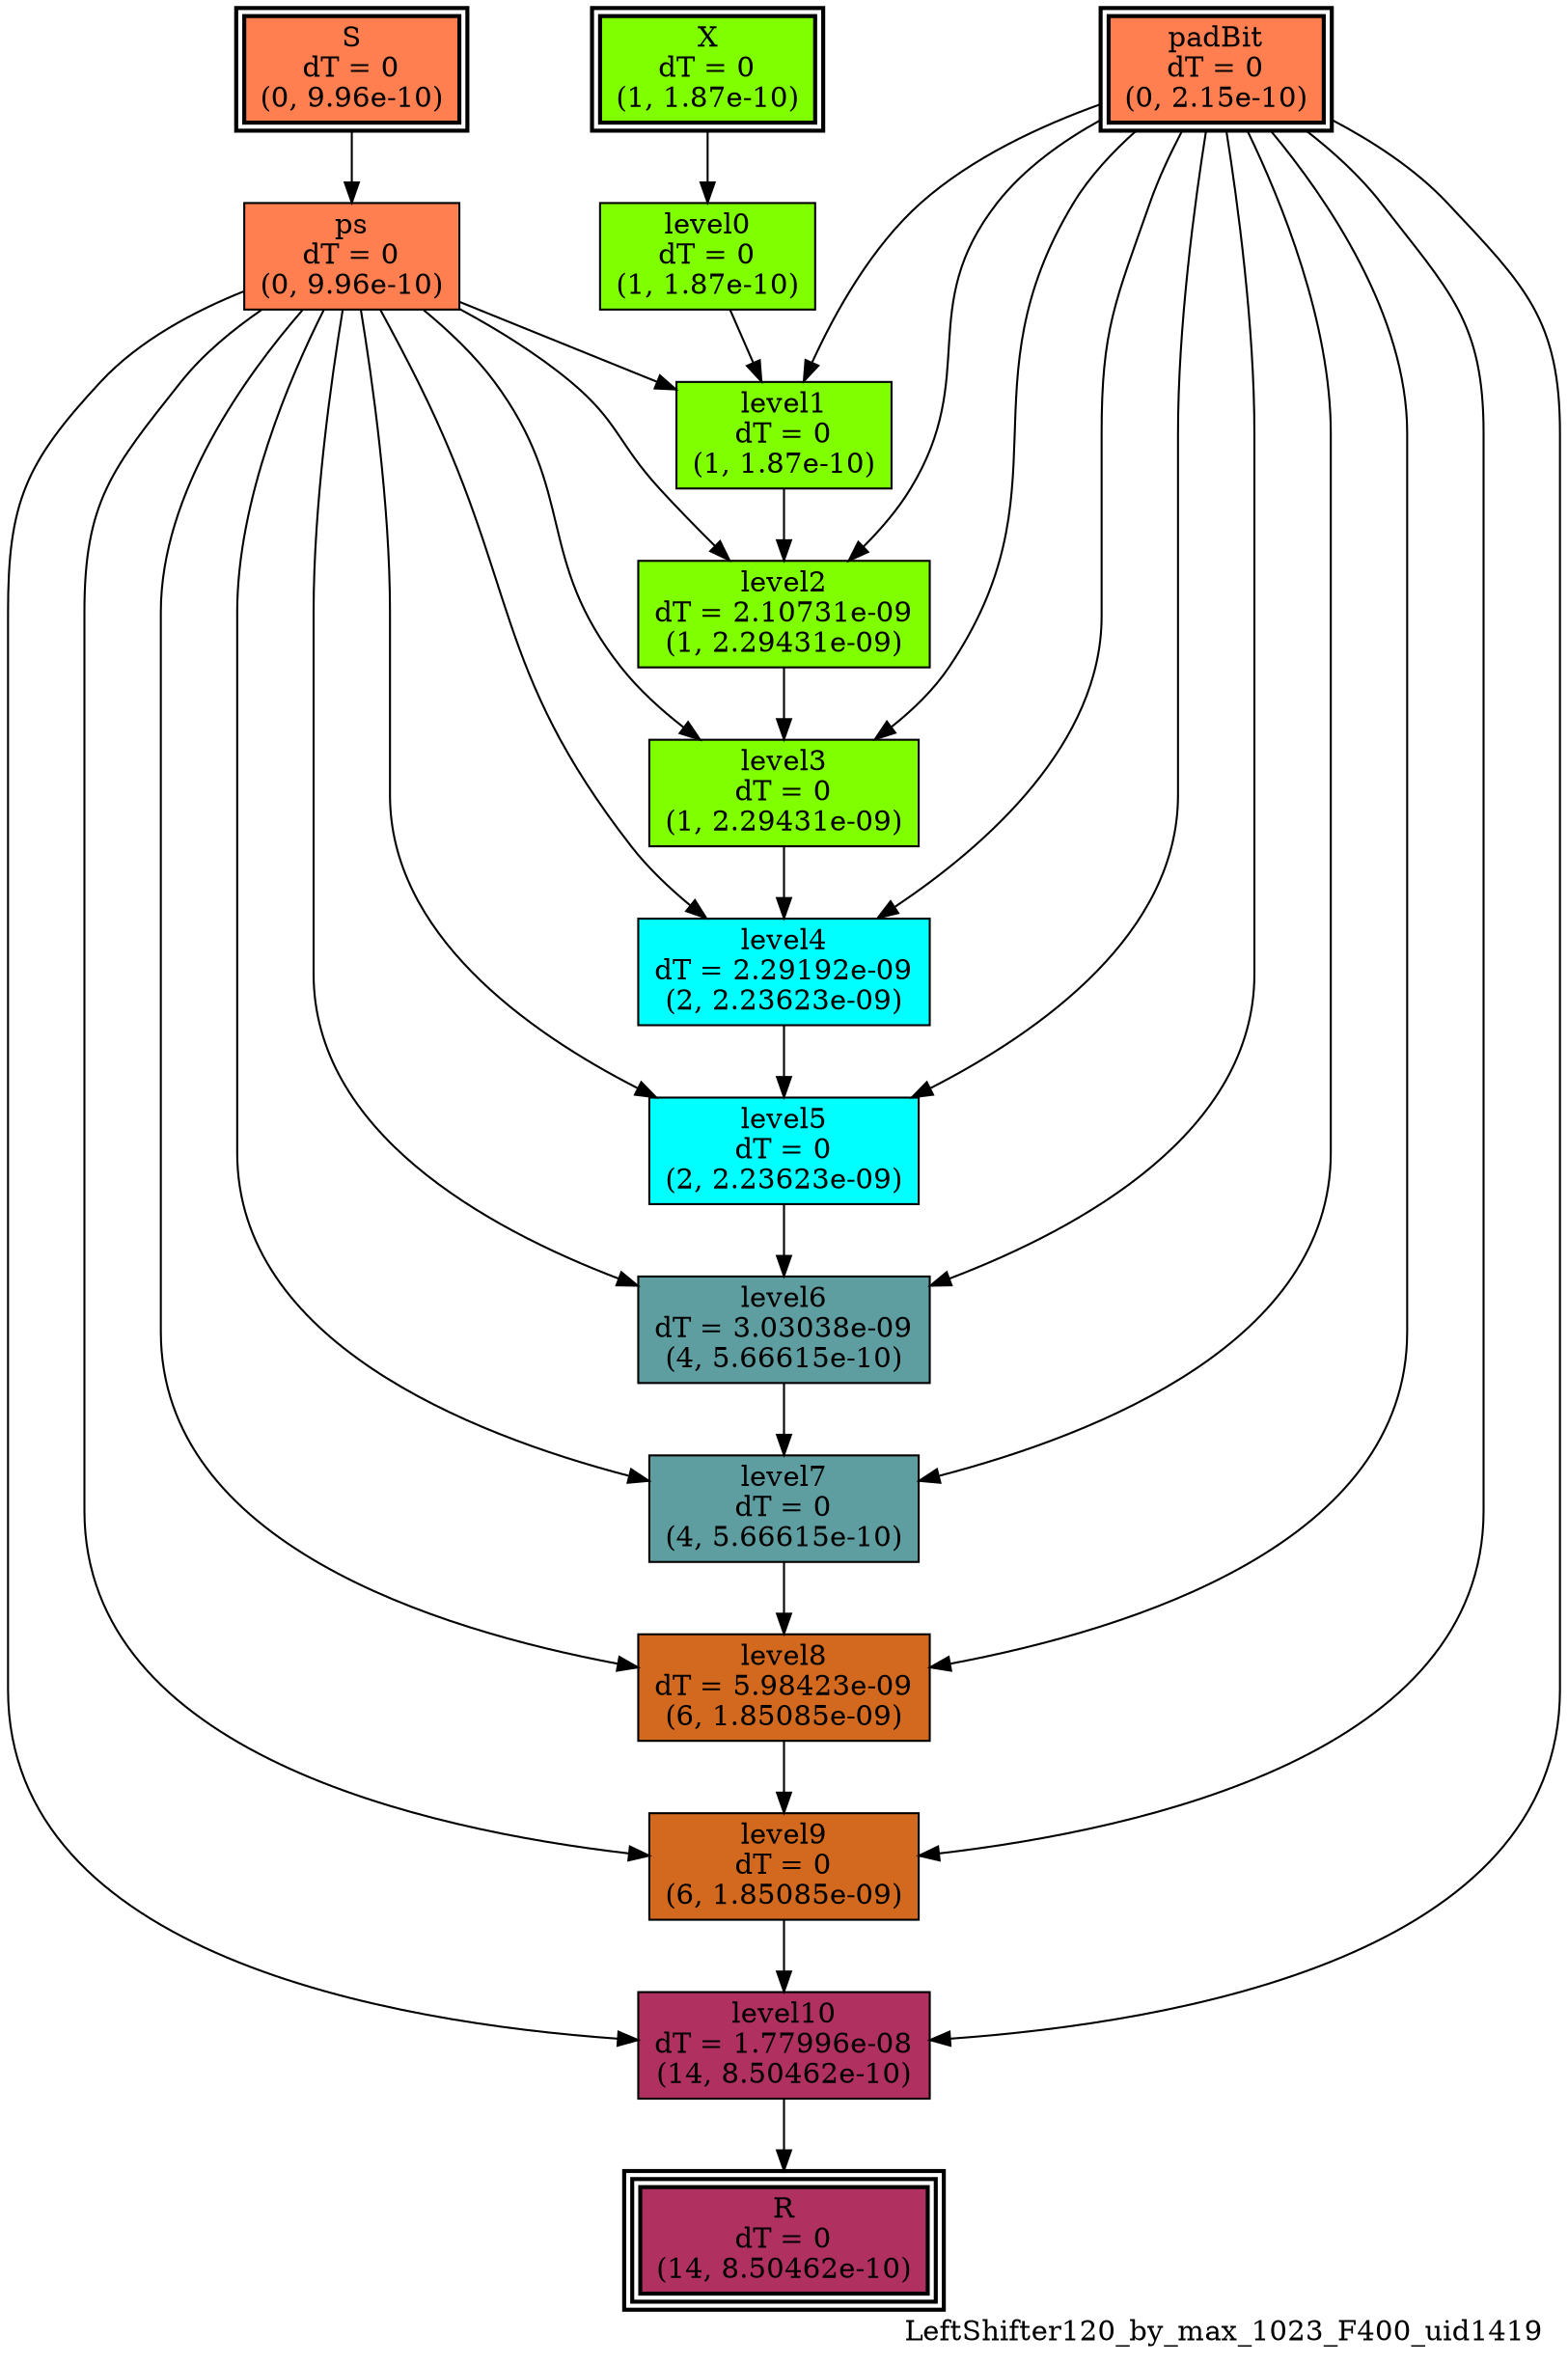 digraph LeftShifter120_by_max_1023_F400_uid1419
{
	//graph drawing options
	label=LeftShifter120_by_max_1023_F400_uid1419;
	labelloc=bottom;
	labeljust=right;
	ratio=auto;
	nodesep=0.25;
	ranksep=0.5;

	//input/output signals of operator LeftShifter120_by_max_1023_F400_uid1419
	X__LeftShifter120_by_max_1023_F400_uid1419 [ label="X\ndT = 0\n(1, 1.87e-10)", shape=box, color=black, style="bold, filled", fillcolor=chartreuse, peripheries=2 ];
	S__LeftShifter120_by_max_1023_F400_uid1419 [ label="S\ndT = 0\n(0, 9.96e-10)", shape=box, color=black, style="bold, filled", fillcolor=coral, peripheries=2 ];
	padBit__LeftShifter120_by_max_1023_F400_uid1419 [ label="padBit\ndT = 0\n(0, 2.15e-10)", shape=box, color=black, style="bold, filled", fillcolor=coral, peripheries=2 ];
	R__LeftShifter120_by_max_1023_F400_uid1419 [ label="R\ndT = 0\n(14, 8.50462e-10)", shape=box, color=black, style="bold, filled", fillcolor=maroon, peripheries=3 ];
	{rank=same X__LeftShifter120_by_max_1023_F400_uid1419, S__LeftShifter120_by_max_1023_F400_uid1419, padBit__LeftShifter120_by_max_1023_F400_uid1419};
	{rank=same R__LeftShifter120_by_max_1023_F400_uid1419};
	//internal signals of operator LeftShifter120_by_max_1023_F400_uid1419
	ps__LeftShifter120_by_max_1023_F400_uid1419 [ label="ps\ndT = 0\n(0, 9.96e-10)", shape=box, color=black, style=filled, fillcolor=coral, peripheries=1 ];
	level0__LeftShifter120_by_max_1023_F400_uid1419 [ label="level0\ndT = 0\n(1, 1.87e-10)", shape=box, color=black, style=filled, fillcolor=chartreuse, peripheries=1 ];
	level1__LeftShifter120_by_max_1023_F400_uid1419 [ label="level1\ndT = 0\n(1, 1.87e-10)", shape=box, color=black, style=filled, fillcolor=chartreuse, peripheries=1 ];
	level2__LeftShifter120_by_max_1023_F400_uid1419 [ label="level2\ndT = 2.10731e-09\n(1, 2.29431e-09)", shape=box, color=black, style=filled, fillcolor=chartreuse, peripheries=1 ];
	level3__LeftShifter120_by_max_1023_F400_uid1419 [ label="level3\ndT = 0\n(1, 2.29431e-09)", shape=box, color=black, style=filled, fillcolor=chartreuse, peripheries=1 ];
	level4__LeftShifter120_by_max_1023_F400_uid1419 [ label="level4\ndT = 2.29192e-09\n(2, 2.23623e-09)", shape=box, color=black, style=filled, fillcolor=cyan, peripheries=1 ];
	level5__LeftShifter120_by_max_1023_F400_uid1419 [ label="level5\ndT = 0\n(2, 2.23623e-09)", shape=box, color=black, style=filled, fillcolor=cyan, peripheries=1 ];
	level6__LeftShifter120_by_max_1023_F400_uid1419 [ label="level6\ndT = 3.03038e-09\n(4, 5.66615e-10)", shape=box, color=black, style=filled, fillcolor=cadetblue, peripheries=1 ];
	level7__LeftShifter120_by_max_1023_F400_uid1419 [ label="level7\ndT = 0\n(4, 5.66615e-10)", shape=box, color=black, style=filled, fillcolor=cadetblue, peripheries=1 ];
	level8__LeftShifter120_by_max_1023_F400_uid1419 [ label="level8\ndT = 5.98423e-09\n(6, 1.85085e-09)", shape=box, color=black, style=filled, fillcolor=chocolate, peripheries=1 ];
	level9__LeftShifter120_by_max_1023_F400_uid1419 [ label="level9\ndT = 0\n(6, 1.85085e-09)", shape=box, color=black, style=filled, fillcolor=chocolate, peripheries=1 ];
	level10__LeftShifter120_by_max_1023_F400_uid1419 [ label="level10\ndT = 1.77996e-08\n(14, 8.50462e-10)", shape=box, color=black, style=filled, fillcolor=maroon, peripheries=1 ];

	//subcomponents of operator LeftShifter120_by_max_1023_F400_uid1419

	//input and internal signal connections of operator LeftShifter120_by_max_1023_F400_uid1419
	X__LeftShifter120_by_max_1023_F400_uid1419 -> level0__LeftShifter120_by_max_1023_F400_uid1419 [ arrowhead=normal, arrowsize=1.0, arrowtail=normal, color=black, dir=forward  ];
	S__LeftShifter120_by_max_1023_F400_uid1419 -> ps__LeftShifter120_by_max_1023_F400_uid1419 [ arrowhead=normal, arrowsize=1.0, arrowtail=normal, color=black, dir=forward  ];
	padBit__LeftShifter120_by_max_1023_F400_uid1419 -> level1__LeftShifter120_by_max_1023_F400_uid1419 [ arrowhead=normal, arrowsize=1.0, arrowtail=normal, color=black, dir=forward  ];
	padBit__LeftShifter120_by_max_1023_F400_uid1419 -> level2__LeftShifter120_by_max_1023_F400_uid1419 [ arrowhead=normal, arrowsize=1.0, arrowtail=normal, color=black, dir=forward  ];
	padBit__LeftShifter120_by_max_1023_F400_uid1419 -> level3__LeftShifter120_by_max_1023_F400_uid1419 [ arrowhead=normal, arrowsize=1.0, arrowtail=normal, color=black, dir=forward  ];
	padBit__LeftShifter120_by_max_1023_F400_uid1419 -> level4__LeftShifter120_by_max_1023_F400_uid1419 [ arrowhead=normal, arrowsize=1.0, arrowtail=normal, color=black, dir=forward  ];
	padBit__LeftShifter120_by_max_1023_F400_uid1419 -> level5__LeftShifter120_by_max_1023_F400_uid1419 [ arrowhead=normal, arrowsize=1.0, arrowtail=normal, color=black, dir=forward  ];
	padBit__LeftShifter120_by_max_1023_F400_uid1419 -> level6__LeftShifter120_by_max_1023_F400_uid1419 [ arrowhead=normal, arrowsize=1.0, arrowtail=normal, color=black, dir=forward  ];
	padBit__LeftShifter120_by_max_1023_F400_uid1419 -> level7__LeftShifter120_by_max_1023_F400_uid1419 [ arrowhead=normal, arrowsize=1.0, arrowtail=normal, color=black, dir=forward  ];
	padBit__LeftShifter120_by_max_1023_F400_uid1419 -> level8__LeftShifter120_by_max_1023_F400_uid1419 [ arrowhead=normal, arrowsize=1.0, arrowtail=normal, color=black, dir=forward  ];
	padBit__LeftShifter120_by_max_1023_F400_uid1419 -> level9__LeftShifter120_by_max_1023_F400_uid1419 [ arrowhead=normal, arrowsize=1.0, arrowtail=normal, color=black, dir=forward  ];
	padBit__LeftShifter120_by_max_1023_F400_uid1419 -> level10__LeftShifter120_by_max_1023_F400_uid1419 [ arrowhead=normal, arrowsize=1.0, arrowtail=normal, color=black, dir=forward  ];
	ps__LeftShifter120_by_max_1023_F400_uid1419 -> level1__LeftShifter120_by_max_1023_F400_uid1419 [ arrowhead=normal, arrowsize=1.0, arrowtail=normal, color=black, dir=forward  ];
	ps__LeftShifter120_by_max_1023_F400_uid1419 -> level2__LeftShifter120_by_max_1023_F400_uid1419 [ arrowhead=normal, arrowsize=1.0, arrowtail=normal, color=black, dir=forward  ];
	ps__LeftShifter120_by_max_1023_F400_uid1419 -> level3__LeftShifter120_by_max_1023_F400_uid1419 [ arrowhead=normal, arrowsize=1.0, arrowtail=normal, color=black, dir=forward  ];
	ps__LeftShifter120_by_max_1023_F400_uid1419 -> level4__LeftShifter120_by_max_1023_F400_uid1419 [ arrowhead=normal, arrowsize=1.0, arrowtail=normal, color=black, dir=forward  ];
	ps__LeftShifter120_by_max_1023_F400_uid1419 -> level5__LeftShifter120_by_max_1023_F400_uid1419 [ arrowhead=normal, arrowsize=1.0, arrowtail=normal, color=black, dir=forward  ];
	ps__LeftShifter120_by_max_1023_F400_uid1419 -> level6__LeftShifter120_by_max_1023_F400_uid1419 [ arrowhead=normal, arrowsize=1.0, arrowtail=normal, color=black, dir=forward  ];
	ps__LeftShifter120_by_max_1023_F400_uid1419 -> level7__LeftShifter120_by_max_1023_F400_uid1419 [ arrowhead=normal, arrowsize=1.0, arrowtail=normal, color=black, dir=forward  ];
	ps__LeftShifter120_by_max_1023_F400_uid1419 -> level8__LeftShifter120_by_max_1023_F400_uid1419 [ arrowhead=normal, arrowsize=1.0, arrowtail=normal, color=black, dir=forward  ];
	ps__LeftShifter120_by_max_1023_F400_uid1419 -> level9__LeftShifter120_by_max_1023_F400_uid1419 [ arrowhead=normal, arrowsize=1.0, arrowtail=normal, color=black, dir=forward  ];
	ps__LeftShifter120_by_max_1023_F400_uid1419 -> level10__LeftShifter120_by_max_1023_F400_uid1419 [ arrowhead=normal, arrowsize=1.0, arrowtail=normal, color=black, dir=forward  ];
	level0__LeftShifter120_by_max_1023_F400_uid1419 -> level1__LeftShifter120_by_max_1023_F400_uid1419 [ arrowhead=normal, arrowsize=1.0, arrowtail=normal, color=black, dir=forward  ];
	level1__LeftShifter120_by_max_1023_F400_uid1419 -> level2__LeftShifter120_by_max_1023_F400_uid1419 [ arrowhead=normal, arrowsize=1.0, arrowtail=normal, color=black, dir=forward  ];
	level2__LeftShifter120_by_max_1023_F400_uid1419 -> level3__LeftShifter120_by_max_1023_F400_uid1419 [ arrowhead=normal, arrowsize=1.0, arrowtail=normal, color=black, dir=forward  ];
	level3__LeftShifter120_by_max_1023_F400_uid1419 -> level4__LeftShifter120_by_max_1023_F400_uid1419 [ arrowhead=normal, arrowsize=1.0, arrowtail=normal, color=black, dir=forward  ];
	level4__LeftShifter120_by_max_1023_F400_uid1419 -> level5__LeftShifter120_by_max_1023_F400_uid1419 [ arrowhead=normal, arrowsize=1.0, arrowtail=normal, color=black, dir=forward  ];
	level5__LeftShifter120_by_max_1023_F400_uid1419 -> level6__LeftShifter120_by_max_1023_F400_uid1419 [ arrowhead=normal, arrowsize=1.0, arrowtail=normal, color=black, dir=forward  ];
	level6__LeftShifter120_by_max_1023_F400_uid1419 -> level7__LeftShifter120_by_max_1023_F400_uid1419 [ arrowhead=normal, arrowsize=1.0, arrowtail=normal, color=black, dir=forward  ];
	level7__LeftShifter120_by_max_1023_F400_uid1419 -> level8__LeftShifter120_by_max_1023_F400_uid1419 [ arrowhead=normal, arrowsize=1.0, arrowtail=normal, color=black, dir=forward  ];
	level8__LeftShifter120_by_max_1023_F400_uid1419 -> level9__LeftShifter120_by_max_1023_F400_uid1419 [ arrowhead=normal, arrowsize=1.0, arrowtail=normal, color=black, dir=forward  ];
	level9__LeftShifter120_by_max_1023_F400_uid1419 -> level10__LeftShifter120_by_max_1023_F400_uid1419 [ arrowhead=normal, arrowsize=1.0, arrowtail=normal, color=black, dir=forward  ];
	level10__LeftShifter120_by_max_1023_F400_uid1419 -> R__LeftShifter120_by_max_1023_F400_uid1419 [ arrowhead=normal, arrowsize=1.0, arrowtail=normal, color=black, dir=forward  ];
}


